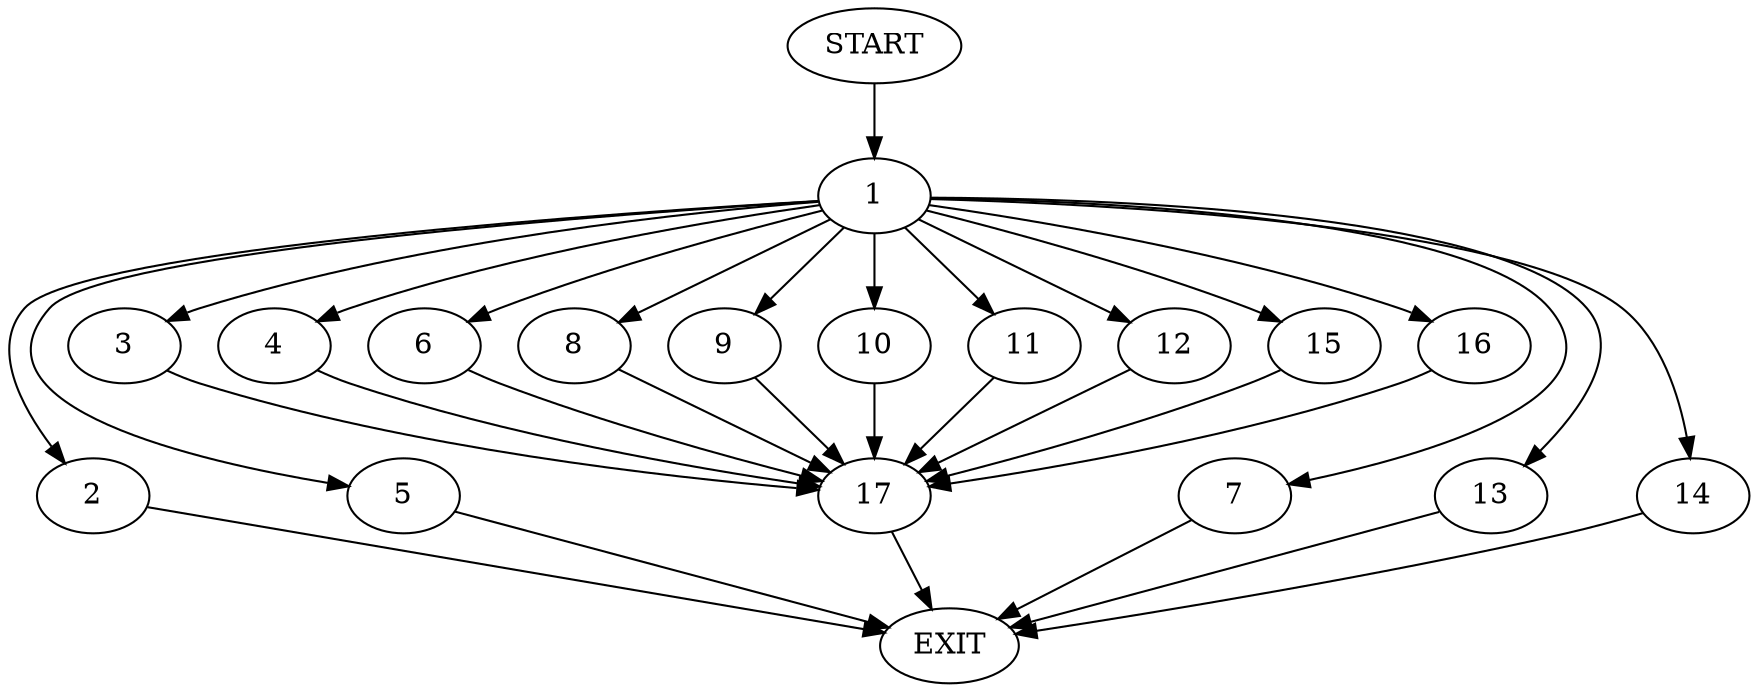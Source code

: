 digraph {
0 [label="START"]
18 [label="EXIT"]
0 -> 1
1 -> 2
1 -> 3
1 -> 4
1 -> 5
1 -> 6
1 -> 7
1 -> 8
1 -> 9
1 -> 10
1 -> 11
1 -> 12
1 -> 13
1 -> 14
1 -> 15
1 -> 16
9 -> 17
10 -> 17
13 -> 18
14 -> 18
11 -> 17
3 -> 17
12 -> 17
8 -> 17
7 -> 18
4 -> 17
15 -> 17
5 -> 18
2 -> 18
16 -> 17
6 -> 17
17 -> 18
}
